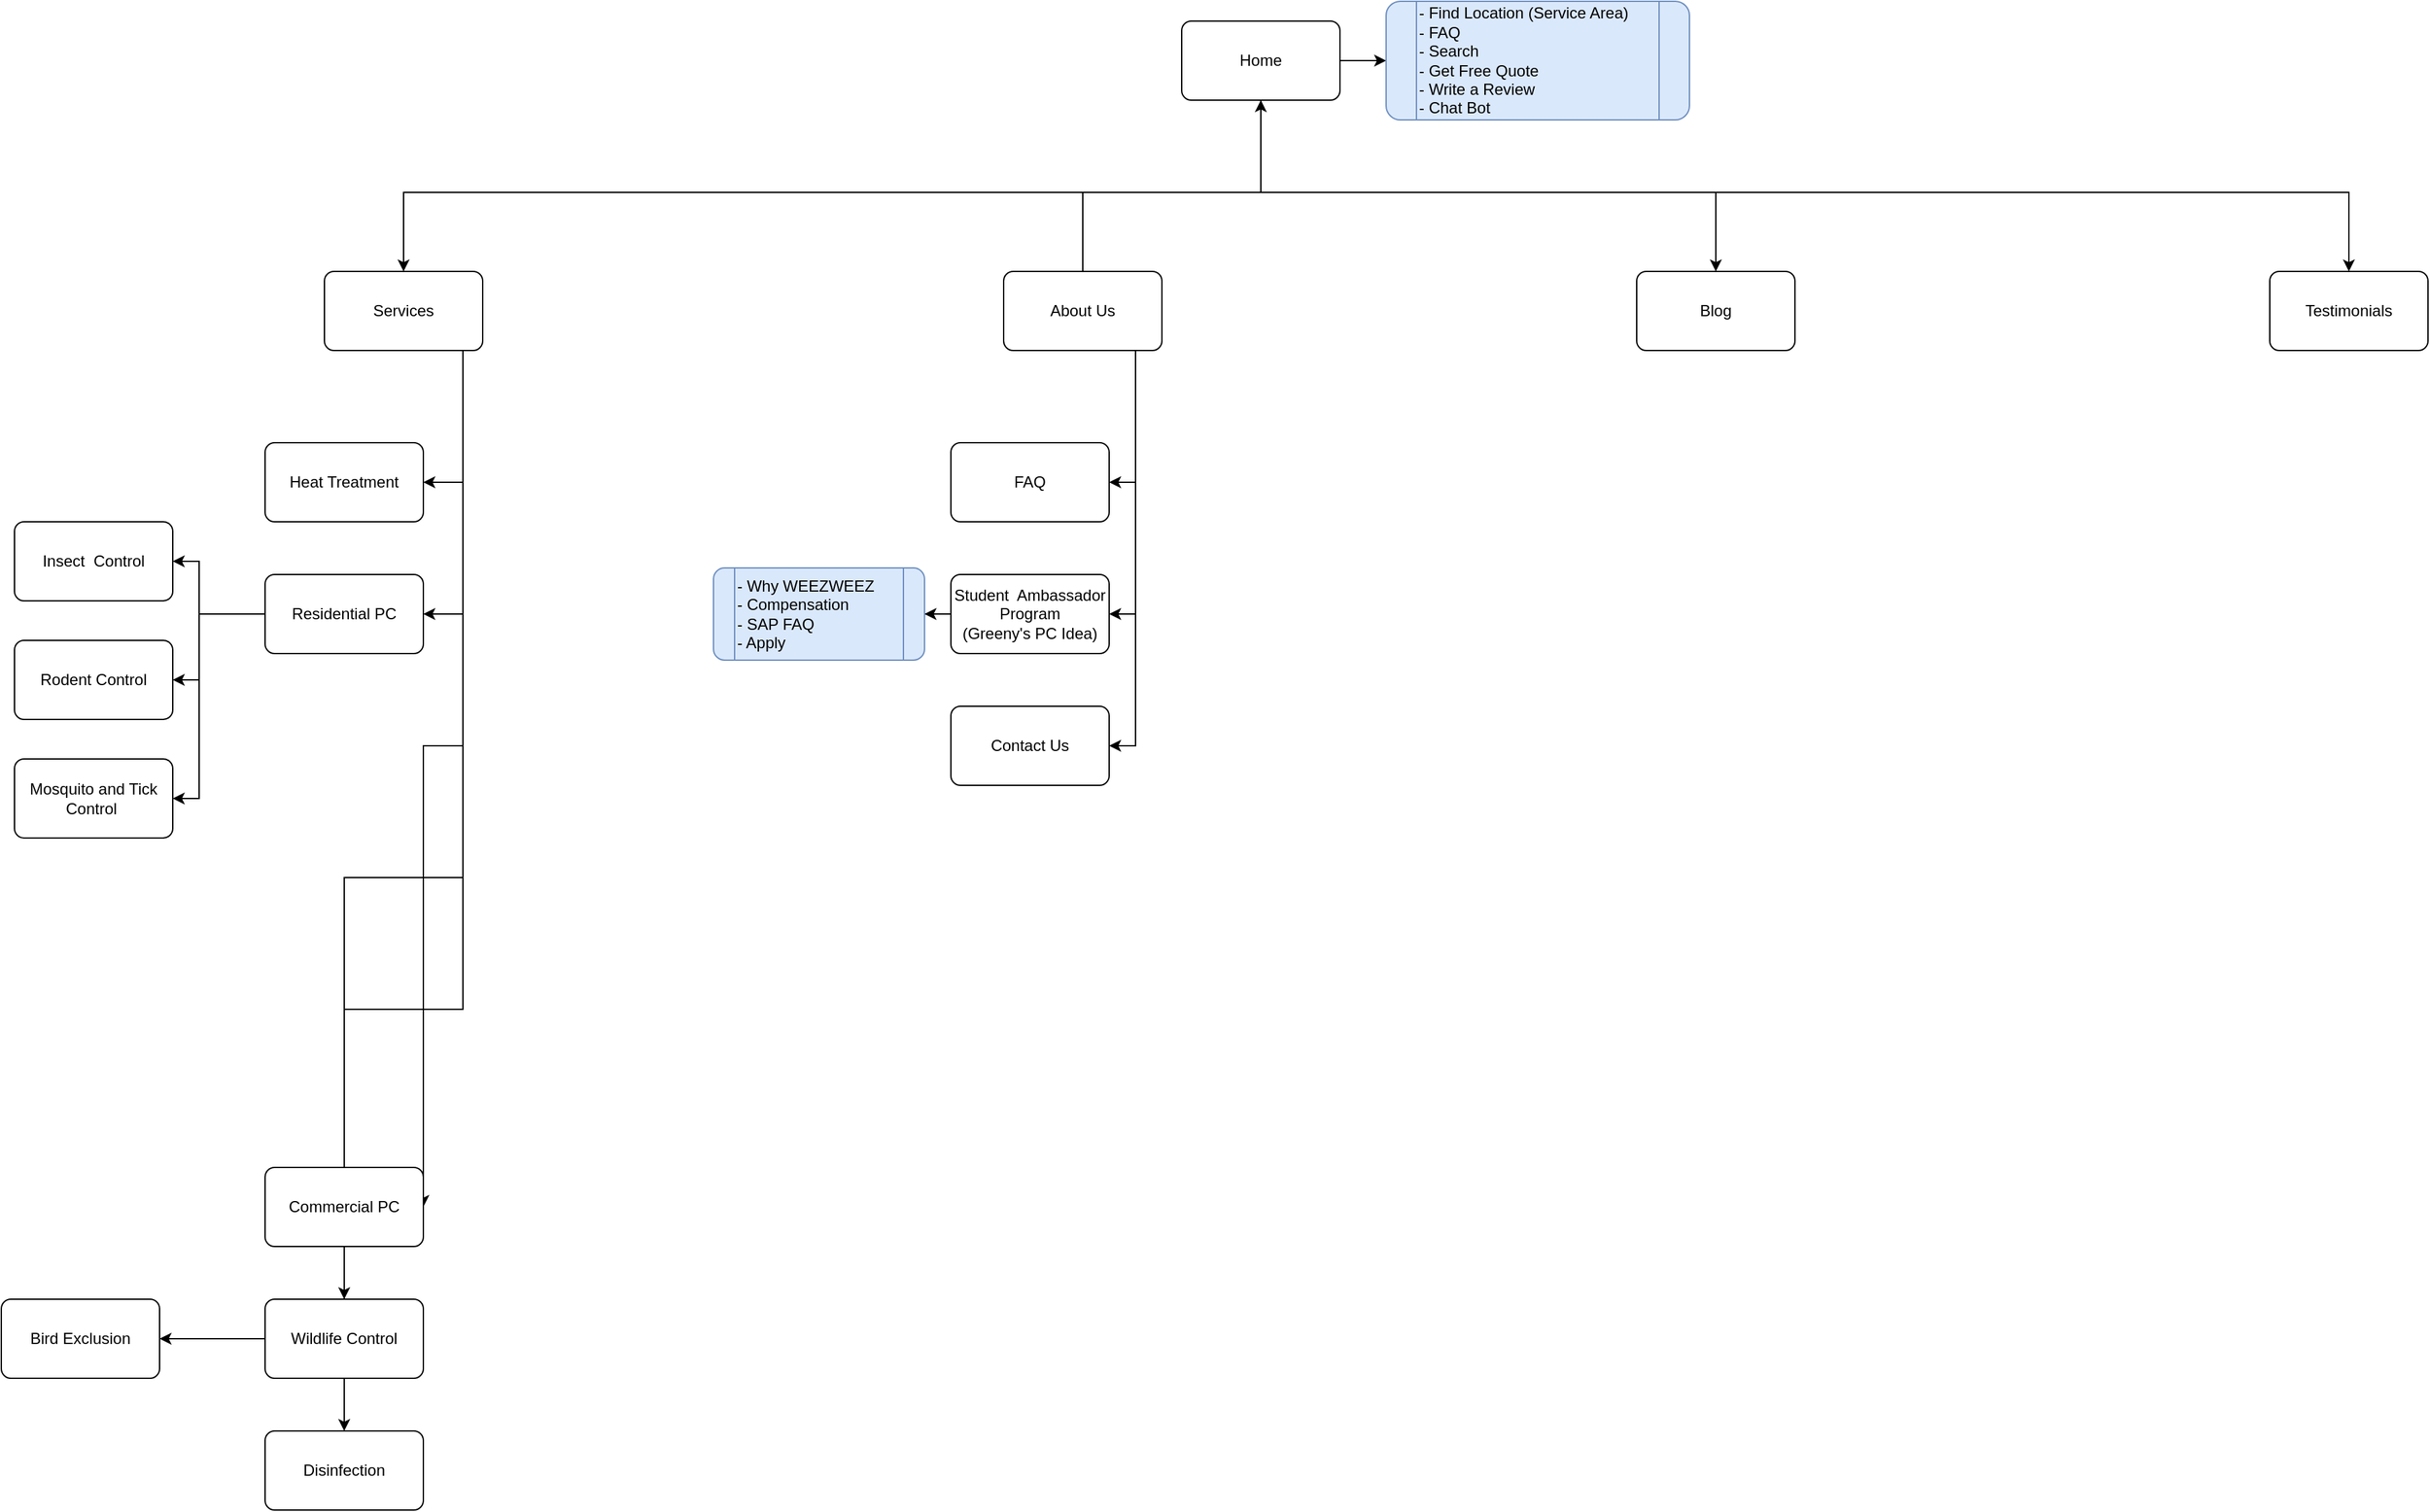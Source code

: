 <mxfile version="22.1.7" type="github">
  <diagram name="Page-1" id="Jv1g81ATU9zkHoRyQLGm">
    <mxGraphModel dx="1972" dy="2609" grid="1" gridSize="10" guides="1" tooltips="1" connect="1" arrows="1" fold="1" page="1" pageScale="1" pageWidth="850" pageHeight="1100" math="0" shadow="0">
      <root>
        <mxCell id="0" />
        <mxCell id="1" parent="0" />
        <mxCell id="5xi1tdNm8i5OjT9YdTC8-5" value="" style="edgeStyle=orthogonalEdgeStyle;rounded=0;orthogonalLoop=1;jettySize=auto;html=1;" edge="1" parent="1" source="5xi1tdNm8i5OjT9YdTC8-1" target="5xi1tdNm8i5OjT9YdTC8-4">
          <mxGeometry relative="1" as="geometry">
            <Array as="points">
              <mxPoint x="425" y="180" />
              <mxPoint x="-225" y="180" />
            </Array>
          </mxGeometry>
        </mxCell>
        <mxCell id="5xi1tdNm8i5OjT9YdTC8-19" value="" style="edgeStyle=orthogonalEdgeStyle;rounded=0;orthogonalLoop=1;jettySize=auto;html=1;" edge="1" parent="1" source="5xi1tdNm8i5OjT9YdTC8-1" target="5xi1tdNm8i5OjT9YdTC8-18">
          <mxGeometry relative="1" as="geometry">
            <Array as="points">
              <mxPoint x="425" y="180" />
              <mxPoint x="770" y="180" />
            </Array>
          </mxGeometry>
        </mxCell>
        <mxCell id="5xi1tdNm8i5OjT9YdTC8-36" value="" style="edgeStyle=orthogonalEdgeStyle;rounded=0;orthogonalLoop=1;jettySize=auto;html=1;" edge="1" parent="1" source="5xi1tdNm8i5OjT9YdTC8-1" target="5xi1tdNm8i5OjT9YdTC8-35">
          <mxGeometry relative="1" as="geometry" />
        </mxCell>
        <mxCell id="5xi1tdNm8i5OjT9YdTC8-57" value="" style="edgeStyle=orthogonalEdgeStyle;rounded=0;orthogonalLoop=1;jettySize=auto;html=1;" edge="1" parent="1" source="5xi1tdNm8i5OjT9YdTC8-1" target="5xi1tdNm8i5OjT9YdTC8-56">
          <mxGeometry relative="1" as="geometry">
            <Array as="points">
              <mxPoint x="425" y="180" />
              <mxPoint x="1250" y="180" />
            </Array>
          </mxGeometry>
        </mxCell>
        <mxCell id="5xi1tdNm8i5OjT9YdTC8-1" value="Home" style="rounded=1;whiteSpace=wrap;html=1;arcSize=12;" vertex="1" parent="1">
          <mxGeometry x="365" y="50" width="120" height="60" as="geometry" />
        </mxCell>
        <mxCell id="5xi1tdNm8i5OjT9YdTC8-25" value="" style="edgeStyle=orthogonalEdgeStyle;rounded=0;orthogonalLoop=1;jettySize=auto;html=1;" edge="1" parent="1" source="5xi1tdNm8i5OjT9YdTC8-4" target="5xi1tdNm8i5OjT9YdTC8-24">
          <mxGeometry relative="1" as="geometry">
            <Array as="points">
              <mxPoint x="-180" y="500" />
            </Array>
          </mxGeometry>
        </mxCell>
        <mxCell id="5xi1tdNm8i5OjT9YdTC8-28" value="" style="edgeStyle=orthogonalEdgeStyle;rounded=0;orthogonalLoop=1;jettySize=auto;html=1;" edge="1" parent="1" source="5xi1tdNm8i5OjT9YdTC8-4" target="5xi1tdNm8i5OjT9YdTC8-27">
          <mxGeometry relative="1" as="geometry">
            <Array as="points">
              <mxPoint x="-180" y="400" />
            </Array>
          </mxGeometry>
        </mxCell>
        <mxCell id="5xi1tdNm8i5OjT9YdTC8-34" style="edgeStyle=orthogonalEdgeStyle;rounded=0;orthogonalLoop=1;jettySize=auto;html=1;exitX=0.5;exitY=1;exitDx=0;exitDy=0;entryX=1;entryY=0.5;entryDx=0;entryDy=0;" edge="1" parent="1" source="5xi1tdNm8i5OjT9YdTC8-4" target="5xi1tdNm8i5OjT9YdTC8-32">
          <mxGeometry relative="1" as="geometry">
            <Array as="points">
              <mxPoint x="-180" y="300" />
              <mxPoint x="-180" y="600" />
            </Array>
          </mxGeometry>
        </mxCell>
        <mxCell id="5xi1tdNm8i5OjT9YdTC8-53" value="" style="edgeStyle=orthogonalEdgeStyle;rounded=0;orthogonalLoop=1;jettySize=auto;html=1;" edge="1" parent="1" source="5xi1tdNm8i5OjT9YdTC8-4" target="5xi1tdNm8i5OjT9YdTC8-52">
          <mxGeometry relative="1" as="geometry">
            <Array as="points">
              <mxPoint x="-180" y="700" />
            </Array>
          </mxGeometry>
        </mxCell>
        <mxCell id="5xi1tdNm8i5OjT9YdTC8-55" value="" style="edgeStyle=orthogonalEdgeStyle;rounded=0;orthogonalLoop=1;jettySize=auto;html=1;" edge="1" parent="1" source="5xi1tdNm8i5OjT9YdTC8-4" target="5xi1tdNm8i5OjT9YdTC8-54">
          <mxGeometry relative="1" as="geometry">
            <Array as="points">
              <mxPoint x="-180" y="800" />
            </Array>
          </mxGeometry>
        </mxCell>
        <mxCell id="5xi1tdNm8i5OjT9YdTC8-4" value="Services" style="rounded=1;whiteSpace=wrap;html=1;arcSize=12;" vertex="1" parent="1">
          <mxGeometry x="-285" y="240" width="120" height="60" as="geometry" />
        </mxCell>
        <mxCell id="5xi1tdNm8i5OjT9YdTC8-38" value="" style="edgeStyle=orthogonalEdgeStyle;rounded=0;orthogonalLoop=1;jettySize=auto;html=1;" edge="1" parent="1" source="5xi1tdNm8i5OjT9YdTC8-16" target="5xi1tdNm8i5OjT9YdTC8-37">
          <mxGeometry relative="1" as="geometry">
            <Array as="points">
              <mxPoint x="330" y="400" />
            </Array>
          </mxGeometry>
        </mxCell>
        <mxCell id="5xi1tdNm8i5OjT9YdTC8-41" value="" style="edgeStyle=orthogonalEdgeStyle;rounded=0;orthogonalLoop=1;jettySize=auto;html=1;" edge="1" parent="1" source="5xi1tdNm8i5OjT9YdTC8-16" target="5xi1tdNm8i5OjT9YdTC8-40">
          <mxGeometry relative="1" as="geometry">
            <Array as="points">
              <mxPoint x="330" y="340" />
              <mxPoint x="330" y="340" />
            </Array>
          </mxGeometry>
        </mxCell>
        <mxCell id="5xi1tdNm8i5OjT9YdTC8-44" style="edgeStyle=orthogonalEdgeStyle;rounded=0;orthogonalLoop=1;jettySize=auto;html=1;exitX=0.5;exitY=1;exitDx=0;exitDy=0;entryX=1;entryY=0.5;entryDx=0;entryDy=0;" edge="1" parent="1" source="5xi1tdNm8i5OjT9YdTC8-16" target="5xi1tdNm8i5OjT9YdTC8-20">
          <mxGeometry relative="1" as="geometry">
            <Array as="points">
              <mxPoint x="330" y="300" />
              <mxPoint x="330" y="600" />
            </Array>
          </mxGeometry>
        </mxCell>
        <mxCell id="5xi1tdNm8i5OjT9YdTC8-45" style="edgeStyle=orthogonalEdgeStyle;rounded=0;orthogonalLoop=1;jettySize=auto;html=1;exitX=0.5;exitY=0;exitDx=0;exitDy=0;entryX=0.5;entryY=1;entryDx=0;entryDy=0;" edge="1" parent="1" source="5xi1tdNm8i5OjT9YdTC8-16" target="5xi1tdNm8i5OjT9YdTC8-1">
          <mxGeometry relative="1" as="geometry">
            <Array as="points">
              <mxPoint x="290" y="180" />
              <mxPoint x="425" y="180" />
            </Array>
          </mxGeometry>
        </mxCell>
        <mxCell id="5xi1tdNm8i5OjT9YdTC8-16" value="About Us" style="rounded=1;whiteSpace=wrap;html=1;arcSize=12;" vertex="1" parent="1">
          <mxGeometry x="230" y="240" width="120" height="60" as="geometry" />
        </mxCell>
        <mxCell id="5xi1tdNm8i5OjT9YdTC8-18" value="Blog" style="rounded=1;whiteSpace=wrap;html=1;arcSize=12;" vertex="1" parent="1">
          <mxGeometry x="710" y="240" width="120" height="60" as="geometry" />
        </mxCell>
        <mxCell id="5xi1tdNm8i5OjT9YdTC8-20" value="Contact Us" style="rounded=1;whiteSpace=wrap;html=1;arcSize=12;" vertex="1" parent="1">
          <mxGeometry x="190" y="570" width="120" height="60" as="geometry" />
        </mxCell>
        <mxCell id="5xi1tdNm8i5OjT9YdTC8-47" value="" style="edgeStyle=orthogonalEdgeStyle;rounded=0;orthogonalLoop=1;jettySize=auto;html=1;" edge="1" parent="1" source="5xi1tdNm8i5OjT9YdTC8-24" target="5xi1tdNm8i5OjT9YdTC8-46">
          <mxGeometry relative="1" as="geometry">
            <Array as="points">
              <mxPoint x="-380" y="500" />
              <mxPoint x="-380" y="460" />
            </Array>
          </mxGeometry>
        </mxCell>
        <mxCell id="5xi1tdNm8i5OjT9YdTC8-49" value="" style="edgeStyle=orthogonalEdgeStyle;rounded=0;orthogonalLoop=1;jettySize=auto;html=1;" edge="1" parent="1" source="5xi1tdNm8i5OjT9YdTC8-24" target="5xi1tdNm8i5OjT9YdTC8-48">
          <mxGeometry relative="1" as="geometry">
            <Array as="points">
              <mxPoint x="-380" y="500" />
              <mxPoint x="-380" y="550" />
            </Array>
          </mxGeometry>
        </mxCell>
        <mxCell id="5xi1tdNm8i5OjT9YdTC8-51" value="" style="edgeStyle=orthogonalEdgeStyle;rounded=0;orthogonalLoop=1;jettySize=auto;html=1;" edge="1" parent="1" source="5xi1tdNm8i5OjT9YdTC8-24" target="5xi1tdNm8i5OjT9YdTC8-50">
          <mxGeometry relative="1" as="geometry">
            <Array as="points">
              <mxPoint x="-380" y="500" />
              <mxPoint x="-380" y="640" />
            </Array>
          </mxGeometry>
        </mxCell>
        <mxCell id="5xi1tdNm8i5OjT9YdTC8-24" value="Residential PC" style="rounded=1;whiteSpace=wrap;html=1;arcSize=12;" vertex="1" parent="1">
          <mxGeometry x="-330" y="470" width="120" height="60" as="geometry" />
        </mxCell>
        <mxCell id="5xi1tdNm8i5OjT9YdTC8-27" value="Heat Treatment" style="rounded=1;whiteSpace=wrap;html=1;arcSize=12;" vertex="1" parent="1">
          <mxGeometry x="-330" y="370" width="120" height="60" as="geometry" />
        </mxCell>
        <mxCell id="5xi1tdNm8i5OjT9YdTC8-32" value="Commercial PC" style="rounded=1;whiteSpace=wrap;html=1;arcSize=12;" vertex="1" parent="1">
          <mxGeometry x="-330" y="920" width="120" height="60" as="geometry" />
        </mxCell>
        <mxCell id="5xi1tdNm8i5OjT9YdTC8-35" value="- Find Location (Service Area)&lt;br&gt;- FAQ&lt;br&gt;- Search&lt;br&gt;- Get Free Quote&lt;br&gt;- Write a Review&lt;br&gt;- Chat Bot" style="shape=process;whiteSpace=wrap;html=1;backgroundOutline=1;rounded=1;arcSize=12;fillColor=#dae8fc;strokeColor=#6c8ebf;align=left;" vertex="1" parent="1">
          <mxGeometry x="520" y="35" width="230" height="90" as="geometry" />
        </mxCell>
        <mxCell id="5xi1tdNm8i5OjT9YdTC8-37" value="FAQ" style="rounded=1;whiteSpace=wrap;html=1;arcSize=12;" vertex="1" parent="1">
          <mxGeometry x="190" y="370" width="120" height="60" as="geometry" />
        </mxCell>
        <mxCell id="5xi1tdNm8i5OjT9YdTC8-43" value="" style="edgeStyle=orthogonalEdgeStyle;rounded=0;orthogonalLoop=1;jettySize=auto;html=1;" edge="1" parent="1" source="5xi1tdNm8i5OjT9YdTC8-40" target="5xi1tdNm8i5OjT9YdTC8-42">
          <mxGeometry relative="1" as="geometry" />
        </mxCell>
        <mxCell id="5xi1tdNm8i5OjT9YdTC8-40" value="Student&amp;nbsp; Ambassador Program&lt;br&gt;(Greeny&#39;s PC Idea)" style="rounded=1;whiteSpace=wrap;html=1;arcSize=12;" vertex="1" parent="1">
          <mxGeometry x="190" y="470" width="120" height="60" as="geometry" />
        </mxCell>
        <mxCell id="5xi1tdNm8i5OjT9YdTC8-42" value="- Why WEEZWEEZ&lt;br&gt;- Compensation&lt;br&gt;- SAP FAQ&lt;br&gt;- Apply" style="shape=process;whiteSpace=wrap;html=1;backgroundOutline=1;rounded=1;arcSize=12;align=left;fillColor=#dae8fc;strokeColor=#6c8ebf;" vertex="1" parent="1">
          <mxGeometry x="10" y="465" width="160" height="70" as="geometry" />
        </mxCell>
        <mxCell id="5xi1tdNm8i5OjT9YdTC8-46" value="Insect&amp;nbsp; Control" style="rounded=1;whiteSpace=wrap;html=1;arcSize=12;" vertex="1" parent="1">
          <mxGeometry x="-520" y="430" width="120" height="60" as="geometry" />
        </mxCell>
        <mxCell id="5xi1tdNm8i5OjT9YdTC8-48" value="Rodent Control" style="rounded=1;whiteSpace=wrap;html=1;arcSize=12;" vertex="1" parent="1">
          <mxGeometry x="-520" y="520" width="120" height="60" as="geometry" />
        </mxCell>
        <mxCell id="5xi1tdNm8i5OjT9YdTC8-50" value="Mosquito and Tick Control&amp;nbsp;" style="rounded=1;whiteSpace=wrap;html=1;arcSize=12;" vertex="1" parent="1">
          <mxGeometry x="-520" y="610" width="120" height="60" as="geometry" />
        </mxCell>
        <mxCell id="5xi1tdNm8i5OjT9YdTC8-59" value="" style="edgeStyle=orthogonalEdgeStyle;rounded=0;orthogonalLoop=1;jettySize=auto;html=1;" edge="1" parent="1" source="5xi1tdNm8i5OjT9YdTC8-52" target="5xi1tdNm8i5OjT9YdTC8-58">
          <mxGeometry relative="1" as="geometry" />
        </mxCell>
        <mxCell id="5xi1tdNm8i5OjT9YdTC8-52" value="Wildlife Control" style="rounded=1;whiteSpace=wrap;html=1;arcSize=12;" vertex="1" parent="1">
          <mxGeometry x="-330" y="1020" width="120" height="60" as="geometry" />
        </mxCell>
        <mxCell id="5xi1tdNm8i5OjT9YdTC8-54" value="Disinfection" style="rounded=1;whiteSpace=wrap;html=1;arcSize=12;" vertex="1" parent="1">
          <mxGeometry x="-330" y="1120" width="120" height="60" as="geometry" />
        </mxCell>
        <mxCell id="5xi1tdNm8i5OjT9YdTC8-56" value="Testimonials" style="rounded=1;whiteSpace=wrap;html=1;arcSize=12;" vertex="1" parent="1">
          <mxGeometry x="1190" y="240" width="120" height="60" as="geometry" />
        </mxCell>
        <mxCell id="5xi1tdNm8i5OjT9YdTC8-58" value="Bird Exclusion" style="rounded=1;whiteSpace=wrap;html=1;arcSize=12;" vertex="1" parent="1">
          <mxGeometry x="-530" y="1020" width="120" height="60" as="geometry" />
        </mxCell>
      </root>
    </mxGraphModel>
  </diagram>
</mxfile>
